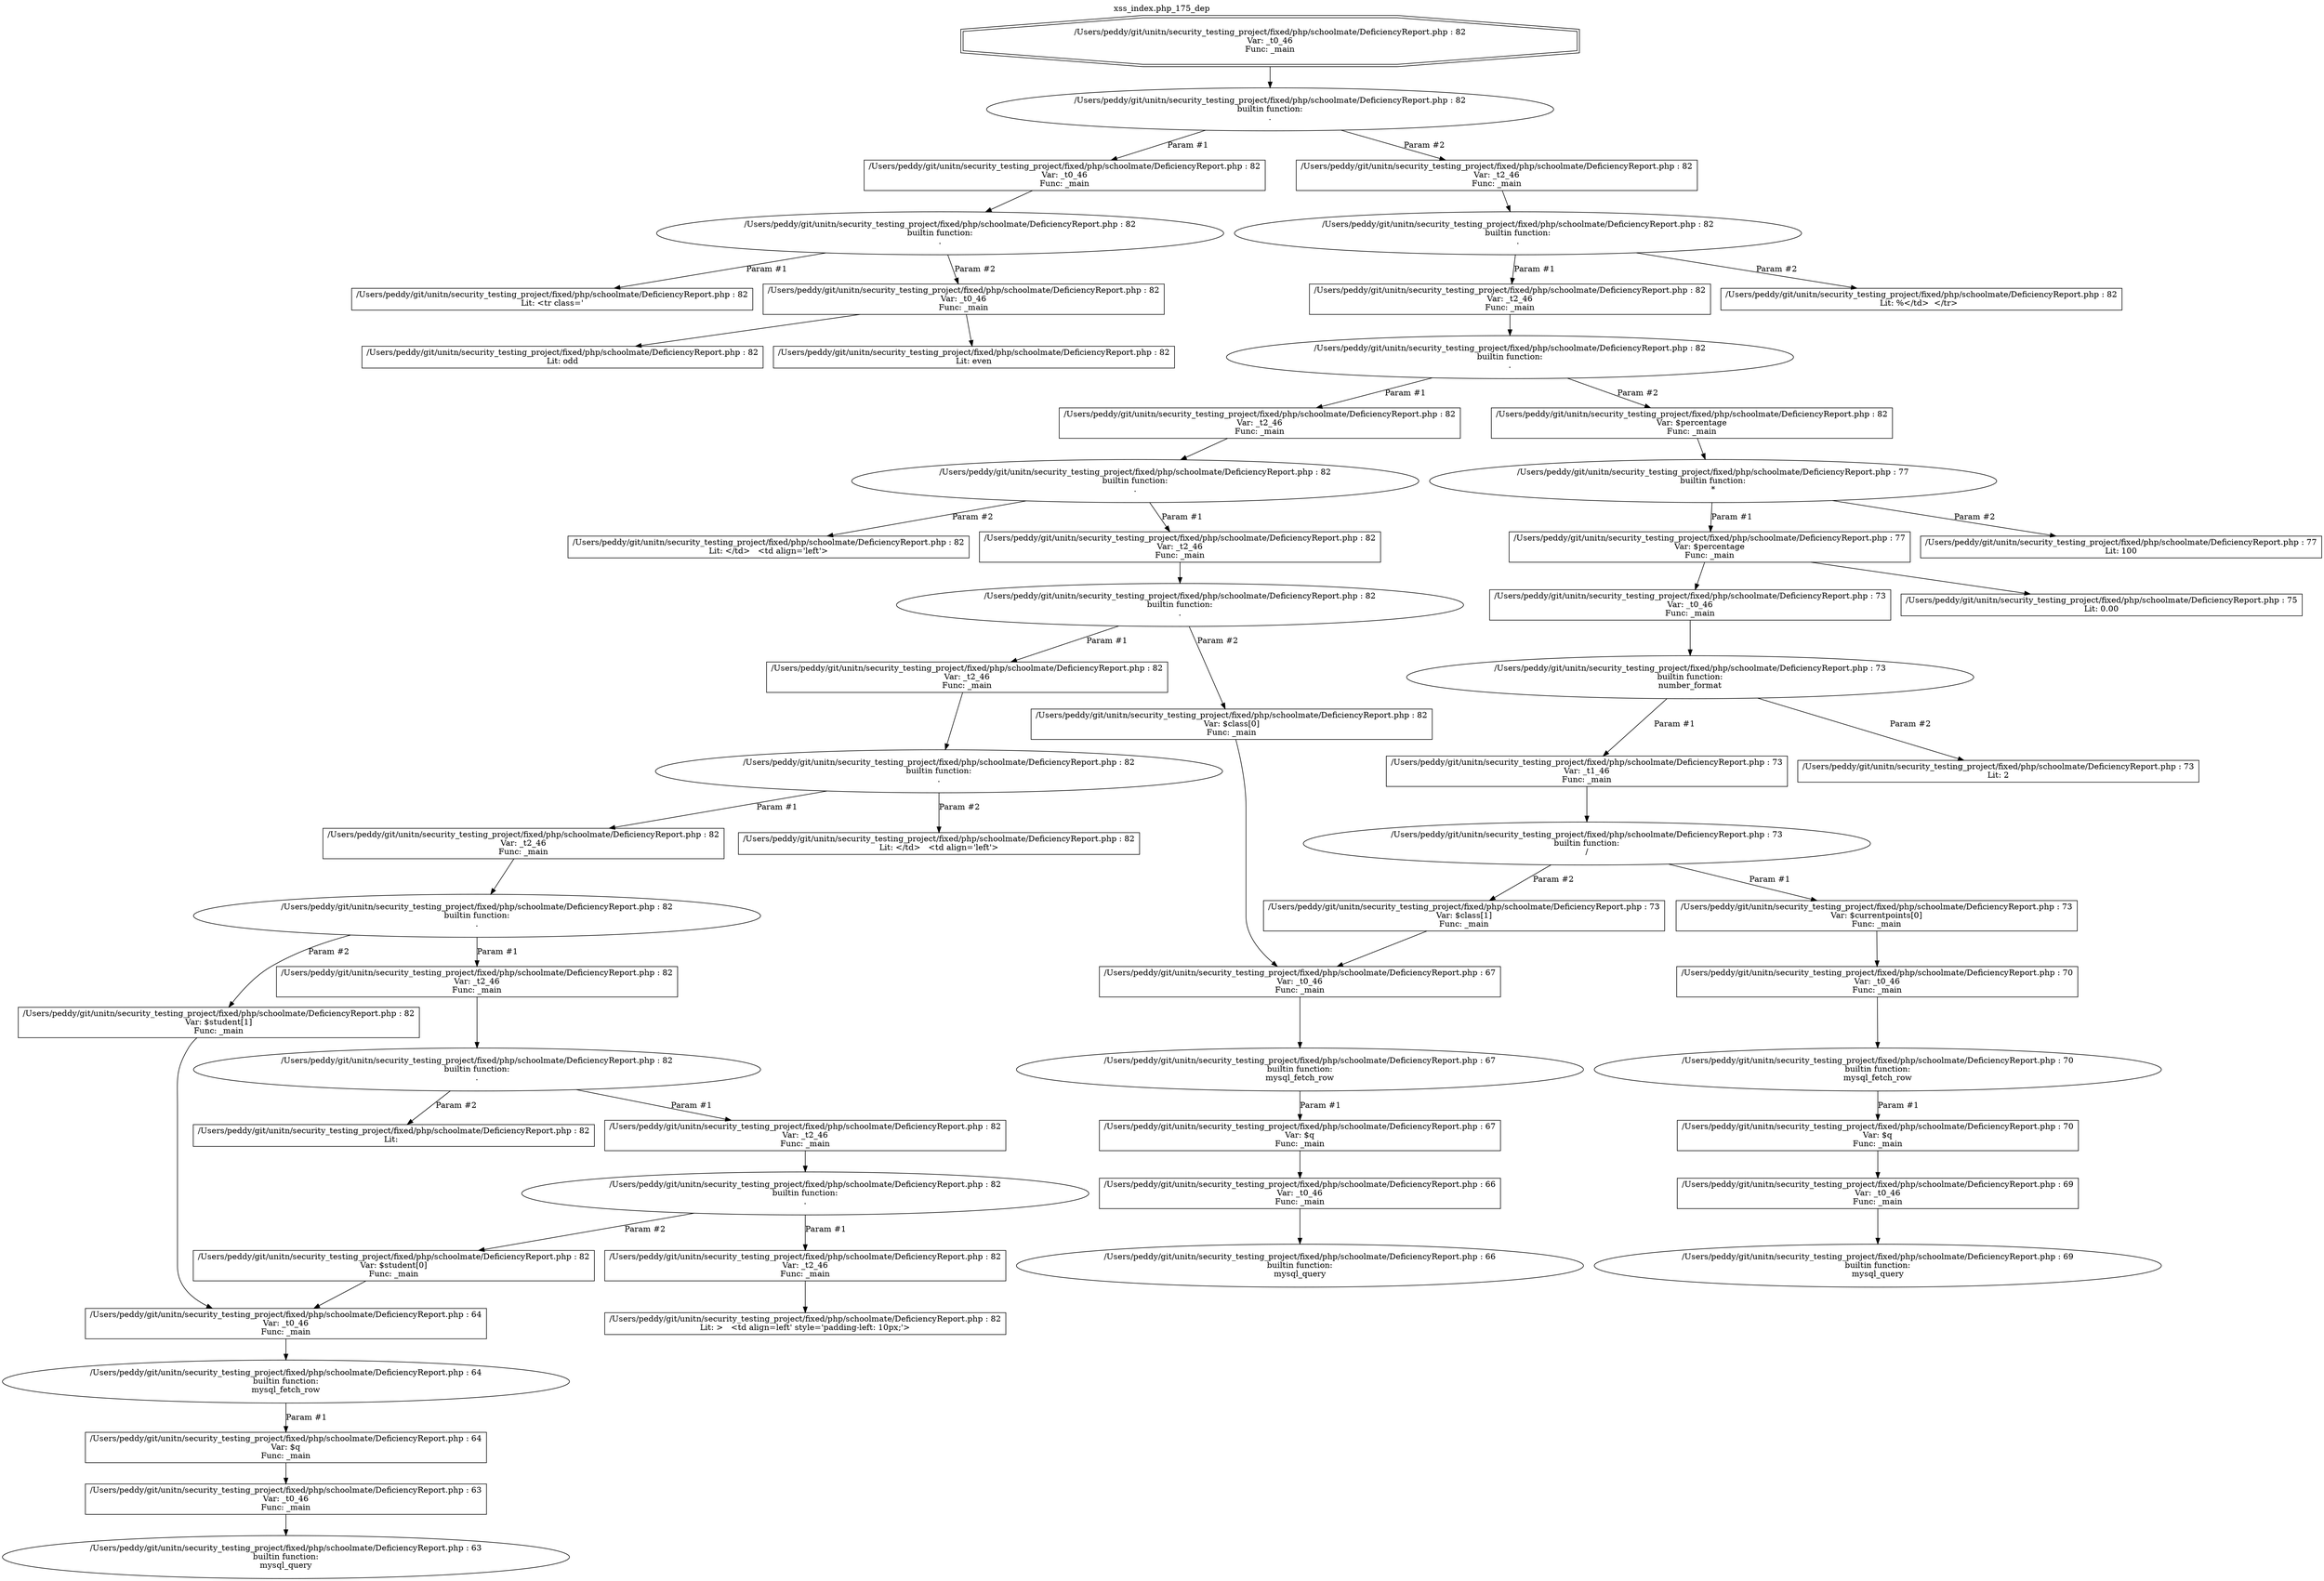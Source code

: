 digraph cfg {
  label="xss_index.php_175_dep";
  labelloc=t;
  n1 [shape=doubleoctagon, label="/Users/peddy/git/unitn/security_testing_project/fixed/php/schoolmate/DeficiencyReport.php : 82\nVar: _t0_46\nFunc: _main\n"];
  n2 [shape=ellipse, label="/Users/peddy/git/unitn/security_testing_project/fixed/php/schoolmate/DeficiencyReport.php : 82\nbuiltin function:\n.\n"];
  n3 [shape=box, label="/Users/peddy/git/unitn/security_testing_project/fixed/php/schoolmate/DeficiencyReport.php : 82\nVar: _t0_46\nFunc: _main\n"];
  n4 [shape=ellipse, label="/Users/peddy/git/unitn/security_testing_project/fixed/php/schoolmate/DeficiencyReport.php : 82\nbuiltin function:\n.\n"];
  n5 [shape=box, label="/Users/peddy/git/unitn/security_testing_project/fixed/php/schoolmate/DeficiencyReport.php : 82\nLit: <tr class='\n"];
  n6 [shape=box, label="/Users/peddy/git/unitn/security_testing_project/fixed/php/schoolmate/DeficiencyReport.php : 82\nVar: _t0_46\nFunc: _main\n"];
  n7 [shape=box, label="/Users/peddy/git/unitn/security_testing_project/fixed/php/schoolmate/DeficiencyReport.php : 82\nLit: even\n"];
  n8 [shape=box, label="/Users/peddy/git/unitn/security_testing_project/fixed/php/schoolmate/DeficiencyReport.php : 82\nLit: odd\n"];
  n9 [shape=box, label="/Users/peddy/git/unitn/security_testing_project/fixed/php/schoolmate/DeficiencyReport.php : 82\nVar: _t2_46\nFunc: _main\n"];
  n10 [shape=ellipse, label="/Users/peddy/git/unitn/security_testing_project/fixed/php/schoolmate/DeficiencyReport.php : 82\nbuiltin function:\n.\n"];
  n11 [shape=box, label="/Users/peddy/git/unitn/security_testing_project/fixed/php/schoolmate/DeficiencyReport.php : 82\nVar: _t2_46\nFunc: _main\n"];
  n12 [shape=ellipse, label="/Users/peddy/git/unitn/security_testing_project/fixed/php/schoolmate/DeficiencyReport.php : 82\nbuiltin function:\n.\n"];
  n13 [shape=box, label="/Users/peddy/git/unitn/security_testing_project/fixed/php/schoolmate/DeficiencyReport.php : 82\nVar: _t2_46\nFunc: _main\n"];
  n14 [shape=ellipse, label="/Users/peddy/git/unitn/security_testing_project/fixed/php/schoolmate/DeficiencyReport.php : 82\nbuiltin function:\n.\n"];
  n15 [shape=box, label="/Users/peddy/git/unitn/security_testing_project/fixed/php/schoolmate/DeficiencyReport.php : 82\nVar: _t2_46\nFunc: _main\n"];
  n16 [shape=ellipse, label="/Users/peddy/git/unitn/security_testing_project/fixed/php/schoolmate/DeficiencyReport.php : 82\nbuiltin function:\n.\n"];
  n17 [shape=box, label="/Users/peddy/git/unitn/security_testing_project/fixed/php/schoolmate/DeficiencyReport.php : 82\nVar: _t2_46\nFunc: _main\n"];
  n18 [shape=ellipse, label="/Users/peddy/git/unitn/security_testing_project/fixed/php/schoolmate/DeficiencyReport.php : 82\nbuiltin function:\n.\n"];
  n19 [shape=box, label="/Users/peddy/git/unitn/security_testing_project/fixed/php/schoolmate/DeficiencyReport.php : 82\nVar: _t2_46\nFunc: _main\n"];
  n20 [shape=ellipse, label="/Users/peddy/git/unitn/security_testing_project/fixed/php/schoolmate/DeficiencyReport.php : 82\nbuiltin function:\n.\n"];
  n21 [shape=box, label="/Users/peddy/git/unitn/security_testing_project/fixed/php/schoolmate/DeficiencyReport.php : 82\nVar: _t2_46\nFunc: _main\n"];
  n22 [shape=ellipse, label="/Users/peddy/git/unitn/security_testing_project/fixed/php/schoolmate/DeficiencyReport.php : 82\nbuiltin function:\n.\n"];
  n23 [shape=box, label="/Users/peddy/git/unitn/security_testing_project/fixed/php/schoolmate/DeficiencyReport.php : 82\nVar: _t2_46\nFunc: _main\n"];
  n24 [shape=ellipse, label="/Users/peddy/git/unitn/security_testing_project/fixed/php/schoolmate/DeficiencyReport.php : 82\nbuiltin function:\n.\n"];
  n25 [shape=box, label="/Users/peddy/git/unitn/security_testing_project/fixed/php/schoolmate/DeficiencyReport.php : 82\nVar: _t2_46\nFunc: _main\n"];
  n26 [shape=box, label="/Users/peddy/git/unitn/security_testing_project/fixed/php/schoolmate/DeficiencyReport.php : 82\nLit: >   <td align=left' style='padding-left: 10px;'>\n"];
  n27 [shape=box, label="/Users/peddy/git/unitn/security_testing_project/fixed/php/schoolmate/DeficiencyReport.php : 82\nVar: $student[0]\nFunc: _main\n"];
  n28 [shape=box, label="/Users/peddy/git/unitn/security_testing_project/fixed/php/schoolmate/DeficiencyReport.php : 64\nVar: _t0_46\nFunc: _main\n"];
  n29 [shape=ellipse, label="/Users/peddy/git/unitn/security_testing_project/fixed/php/schoolmate/DeficiencyReport.php : 64\nbuiltin function:\nmysql_fetch_row\n"];
  n30 [shape=box, label="/Users/peddy/git/unitn/security_testing_project/fixed/php/schoolmate/DeficiencyReport.php : 64\nVar: $q\nFunc: _main\n"];
  n31 [shape=box, label="/Users/peddy/git/unitn/security_testing_project/fixed/php/schoolmate/DeficiencyReport.php : 63\nVar: _t0_46\nFunc: _main\n"];
  n32 [shape=ellipse, label="/Users/peddy/git/unitn/security_testing_project/fixed/php/schoolmate/DeficiencyReport.php : 63\nbuiltin function:\nmysql_query\n"];
  n33 [shape=box, label="/Users/peddy/git/unitn/security_testing_project/fixed/php/schoolmate/DeficiencyReport.php : 82\nLit:  \n"];
  n34 [shape=box, label="/Users/peddy/git/unitn/security_testing_project/fixed/php/schoolmate/DeficiencyReport.php : 82\nVar: $student[1]\nFunc: _main\n"];
  n35 [shape=box, label="/Users/peddy/git/unitn/security_testing_project/fixed/php/schoolmate/DeficiencyReport.php : 82\nLit: </td>   <td align='left'>\n"];
  n36 [shape=box, label="/Users/peddy/git/unitn/security_testing_project/fixed/php/schoolmate/DeficiencyReport.php : 82\nVar: $class[0]\nFunc: _main\n"];
  n37 [shape=box, label="/Users/peddy/git/unitn/security_testing_project/fixed/php/schoolmate/DeficiencyReport.php : 67\nVar: _t0_46\nFunc: _main\n"];
  n38 [shape=ellipse, label="/Users/peddy/git/unitn/security_testing_project/fixed/php/schoolmate/DeficiencyReport.php : 67\nbuiltin function:\nmysql_fetch_row\n"];
  n39 [shape=box, label="/Users/peddy/git/unitn/security_testing_project/fixed/php/schoolmate/DeficiencyReport.php : 67\nVar: $q\nFunc: _main\n"];
  n40 [shape=box, label="/Users/peddy/git/unitn/security_testing_project/fixed/php/schoolmate/DeficiencyReport.php : 66\nVar: _t0_46\nFunc: _main\n"];
  n41 [shape=ellipse, label="/Users/peddy/git/unitn/security_testing_project/fixed/php/schoolmate/DeficiencyReport.php : 66\nbuiltin function:\nmysql_query\n"];
  n42 [shape=box, label="/Users/peddy/git/unitn/security_testing_project/fixed/php/schoolmate/DeficiencyReport.php : 82\nLit: </td>   <td align='left'>\n"];
  n43 [shape=box, label="/Users/peddy/git/unitn/security_testing_project/fixed/php/schoolmate/DeficiencyReport.php : 82\nVar: $percentage\nFunc: _main\n"];
  n44 [shape=ellipse, label="/Users/peddy/git/unitn/security_testing_project/fixed/php/schoolmate/DeficiencyReport.php : 77\nbuiltin function:\n*\n"];
  n45 [shape=box, label="/Users/peddy/git/unitn/security_testing_project/fixed/php/schoolmate/DeficiencyReport.php : 77\nVar: $percentage\nFunc: _main\n"];
  n46 [shape=box, label="/Users/peddy/git/unitn/security_testing_project/fixed/php/schoolmate/DeficiencyReport.php : 75\nLit: 0.00\n"];
  n47 [shape=box, label="/Users/peddy/git/unitn/security_testing_project/fixed/php/schoolmate/DeficiencyReport.php : 73\nVar: _t0_46\nFunc: _main\n"];
  n48 [shape=ellipse, label="/Users/peddy/git/unitn/security_testing_project/fixed/php/schoolmate/DeficiencyReport.php : 73\nbuiltin function:\nnumber_format\n"];
  n49 [shape=box, label="/Users/peddy/git/unitn/security_testing_project/fixed/php/schoolmate/DeficiencyReport.php : 73\nVar: _t1_46\nFunc: _main\n"];
  n50 [shape=ellipse, label="/Users/peddy/git/unitn/security_testing_project/fixed/php/schoolmate/DeficiencyReport.php : 73\nbuiltin function:\n/\n"];
  n51 [shape=box, label="/Users/peddy/git/unitn/security_testing_project/fixed/php/schoolmate/DeficiencyReport.php : 73\nVar: $currentpoints[0]\nFunc: _main\n"];
  n52 [shape=box, label="/Users/peddy/git/unitn/security_testing_project/fixed/php/schoolmate/DeficiencyReport.php : 70\nVar: _t0_46\nFunc: _main\n"];
  n53 [shape=ellipse, label="/Users/peddy/git/unitn/security_testing_project/fixed/php/schoolmate/DeficiencyReport.php : 70\nbuiltin function:\nmysql_fetch_row\n"];
  n54 [shape=box, label="/Users/peddy/git/unitn/security_testing_project/fixed/php/schoolmate/DeficiencyReport.php : 70\nVar: $q\nFunc: _main\n"];
  n55 [shape=box, label="/Users/peddy/git/unitn/security_testing_project/fixed/php/schoolmate/DeficiencyReport.php : 69\nVar: _t0_46\nFunc: _main\n"];
  n56 [shape=ellipse, label="/Users/peddy/git/unitn/security_testing_project/fixed/php/schoolmate/DeficiencyReport.php : 69\nbuiltin function:\nmysql_query\n"];
  n57 [shape=box, label="/Users/peddy/git/unitn/security_testing_project/fixed/php/schoolmate/DeficiencyReport.php : 73\nVar: $class[1]\nFunc: _main\n"];
  n58 [shape=box, label="/Users/peddy/git/unitn/security_testing_project/fixed/php/schoolmate/DeficiencyReport.php : 73\nLit: 2\n"];
  n59 [shape=box, label="/Users/peddy/git/unitn/security_testing_project/fixed/php/schoolmate/DeficiencyReport.php : 77\nLit: 100\n"];
  n60 [shape=box, label="/Users/peddy/git/unitn/security_testing_project/fixed/php/schoolmate/DeficiencyReport.php : 82\nLit: &#37;</td>  </tr>  \n"];
  n1 -> n2;
  n3 -> n4;
  n4 -> n5[label="Param #1"];
  n4 -> n6[label="Param #2"];
  n6 -> n7;
  n6 -> n8;
  n2 -> n3[label="Param #1"];
  n2 -> n9[label="Param #2"];
  n9 -> n10;
  n11 -> n12;
  n13 -> n14;
  n15 -> n16;
  n17 -> n18;
  n19 -> n20;
  n21 -> n22;
  n23 -> n24;
  n25 -> n26;
  n24 -> n25[label="Param #1"];
  n24 -> n27[label="Param #2"];
  n28 -> n29;
  n31 -> n32;
  n30 -> n31;
  n29 -> n30[label="Param #1"];
  n27 -> n28;
  n22 -> n23[label="Param #1"];
  n22 -> n33[label="Param #2"];
  n20 -> n21[label="Param #1"];
  n20 -> n34[label="Param #2"];
  n34 -> n28;
  n18 -> n19[label="Param #1"];
  n18 -> n35[label="Param #2"];
  n16 -> n17[label="Param #1"];
  n16 -> n36[label="Param #2"];
  n37 -> n38;
  n40 -> n41;
  n39 -> n40;
  n38 -> n39[label="Param #1"];
  n36 -> n37;
  n14 -> n15[label="Param #1"];
  n14 -> n42[label="Param #2"];
  n12 -> n13[label="Param #1"];
  n12 -> n43[label="Param #2"];
  n43 -> n44;
  n45 -> n46;
  n45 -> n47;
  n47 -> n48;
  n49 -> n50;
  n52 -> n53;
  n55 -> n56;
  n54 -> n55;
  n53 -> n54[label="Param #1"];
  n51 -> n52;
  n50 -> n51[label="Param #1"];
  n50 -> n57[label="Param #2"];
  n57 -> n37;
  n48 -> n49[label="Param #1"];
  n48 -> n58[label="Param #2"];
  n44 -> n45[label="Param #1"];
  n44 -> n59[label="Param #2"];
  n10 -> n11[label="Param #1"];
  n10 -> n60[label="Param #2"];
}
